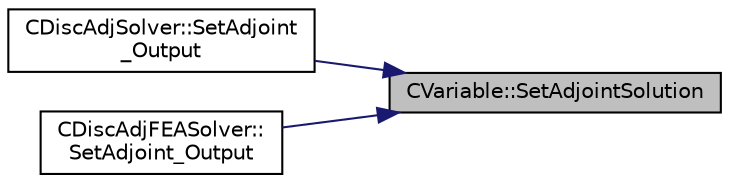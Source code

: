 digraph "CVariable::SetAdjointSolution"
{
 // LATEX_PDF_SIZE
  edge [fontname="Helvetica",fontsize="10",labelfontname="Helvetica",labelfontsize="10"];
  node [fontname="Helvetica",fontsize="10",shape=record];
  rankdir="RL";
  Node1 [label="CVariable::SetAdjointSolution",height=0.2,width=0.4,color="black", fillcolor="grey75", style="filled", fontcolor="black",tooltip="Set the adjoint values of the solution."];
  Node1 -> Node2 [dir="back",color="midnightblue",fontsize="10",style="solid",fontname="Helvetica"];
  Node2 [label="CDiscAdjSolver::SetAdjoint\l_Output",height=0.2,width=0.4,color="black", fillcolor="white", style="filled",URL="$classCDiscAdjSolver.html#a653aa04f4f6369f494a0807ab2c5b043",tooltip="Sets the adjoint values of the output of the flow (+turb.) iteration before evaluation of the tape."];
  Node1 -> Node3 [dir="back",color="midnightblue",fontsize="10",style="solid",fontname="Helvetica"];
  Node3 [label="CDiscAdjFEASolver::\lSetAdjoint_Output",height=0.2,width=0.4,color="black", fillcolor="white", style="filled",URL="$classCDiscAdjFEASolver.html#ac7d98d73aae00e73d6035197013f071c",tooltip="Sets the adjoint values of the output of the flow (+turb.) iteration before evaluation of the tape."];
}
